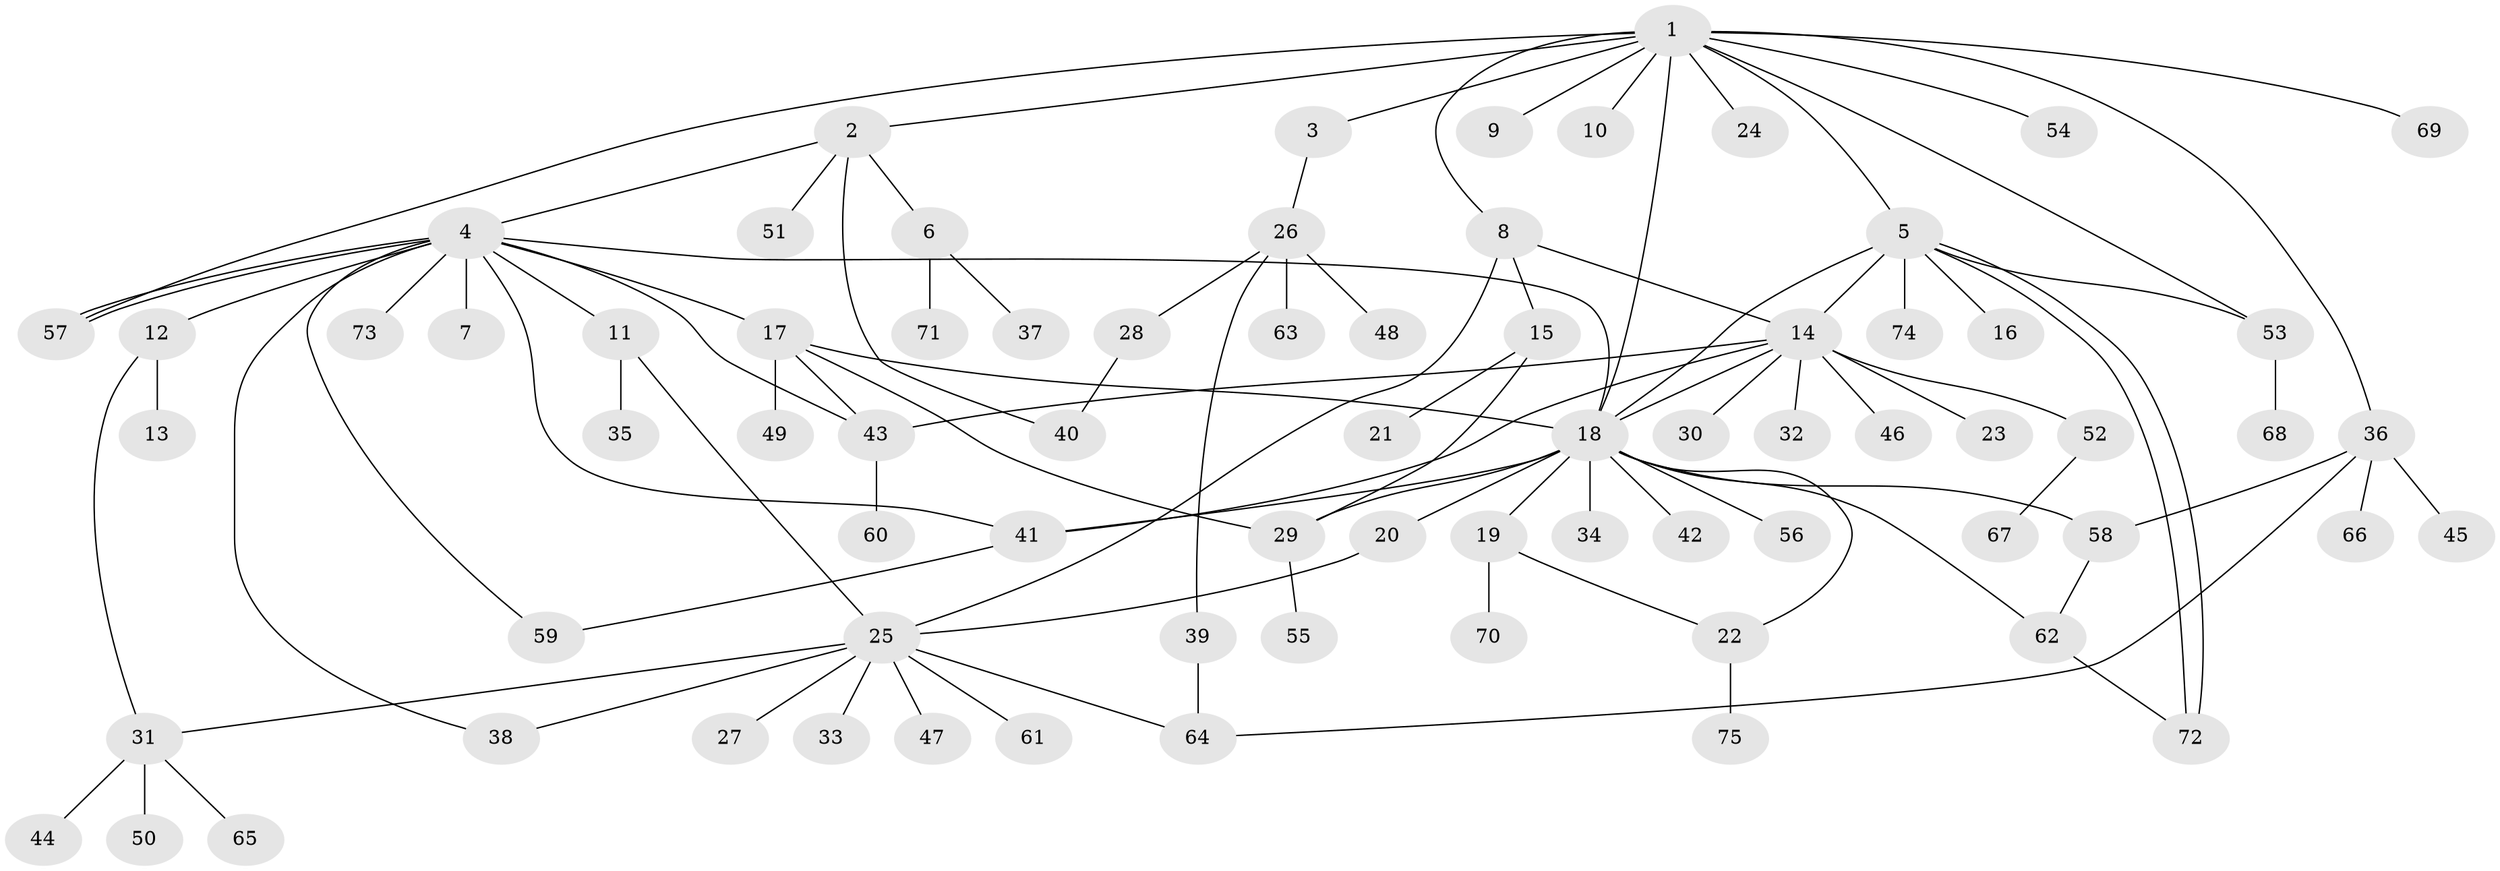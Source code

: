 // Generated by graph-tools (version 1.1) at 2025/48/03/09/25 04:48:07]
// undirected, 75 vertices, 101 edges
graph export_dot {
graph [start="1"]
  node [color=gray90,style=filled];
  1;
  2;
  3;
  4;
  5;
  6;
  7;
  8;
  9;
  10;
  11;
  12;
  13;
  14;
  15;
  16;
  17;
  18;
  19;
  20;
  21;
  22;
  23;
  24;
  25;
  26;
  27;
  28;
  29;
  30;
  31;
  32;
  33;
  34;
  35;
  36;
  37;
  38;
  39;
  40;
  41;
  42;
  43;
  44;
  45;
  46;
  47;
  48;
  49;
  50;
  51;
  52;
  53;
  54;
  55;
  56;
  57;
  58;
  59;
  60;
  61;
  62;
  63;
  64;
  65;
  66;
  67;
  68;
  69;
  70;
  71;
  72;
  73;
  74;
  75;
  1 -- 2;
  1 -- 3;
  1 -- 5;
  1 -- 8;
  1 -- 9;
  1 -- 10;
  1 -- 18;
  1 -- 24;
  1 -- 36;
  1 -- 53;
  1 -- 54;
  1 -- 57;
  1 -- 69;
  2 -- 4;
  2 -- 6;
  2 -- 40;
  2 -- 51;
  3 -- 26;
  4 -- 7;
  4 -- 11;
  4 -- 12;
  4 -- 17;
  4 -- 18;
  4 -- 38;
  4 -- 41;
  4 -- 43;
  4 -- 57;
  4 -- 57;
  4 -- 59;
  4 -- 73;
  5 -- 14;
  5 -- 16;
  5 -- 18;
  5 -- 53;
  5 -- 72;
  5 -- 72;
  5 -- 74;
  6 -- 37;
  6 -- 71;
  8 -- 14;
  8 -- 15;
  8 -- 25;
  11 -- 25;
  11 -- 35;
  12 -- 13;
  12 -- 31;
  14 -- 18;
  14 -- 23;
  14 -- 30;
  14 -- 32;
  14 -- 41;
  14 -- 43;
  14 -- 46;
  14 -- 52;
  15 -- 21;
  15 -- 29;
  17 -- 18;
  17 -- 29;
  17 -- 43;
  17 -- 49;
  18 -- 19;
  18 -- 20;
  18 -- 22;
  18 -- 29;
  18 -- 34;
  18 -- 41;
  18 -- 42;
  18 -- 56;
  18 -- 58;
  18 -- 62;
  19 -- 22;
  19 -- 70;
  20 -- 25;
  22 -- 75;
  25 -- 27;
  25 -- 31;
  25 -- 33;
  25 -- 38;
  25 -- 47;
  25 -- 61;
  25 -- 64;
  26 -- 28;
  26 -- 39;
  26 -- 48;
  26 -- 63;
  28 -- 40;
  29 -- 55;
  31 -- 44;
  31 -- 50;
  31 -- 65;
  36 -- 45;
  36 -- 58;
  36 -- 64;
  36 -- 66;
  39 -- 64;
  41 -- 59;
  43 -- 60;
  52 -- 67;
  53 -- 68;
  58 -- 62;
  62 -- 72;
}
